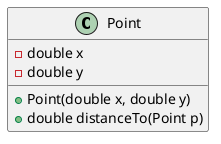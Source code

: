 @startuml
class Point{
    - double x
    - double y
    + Point(double x, double y)
    + double distanceTo(Point p)
}
@enduml